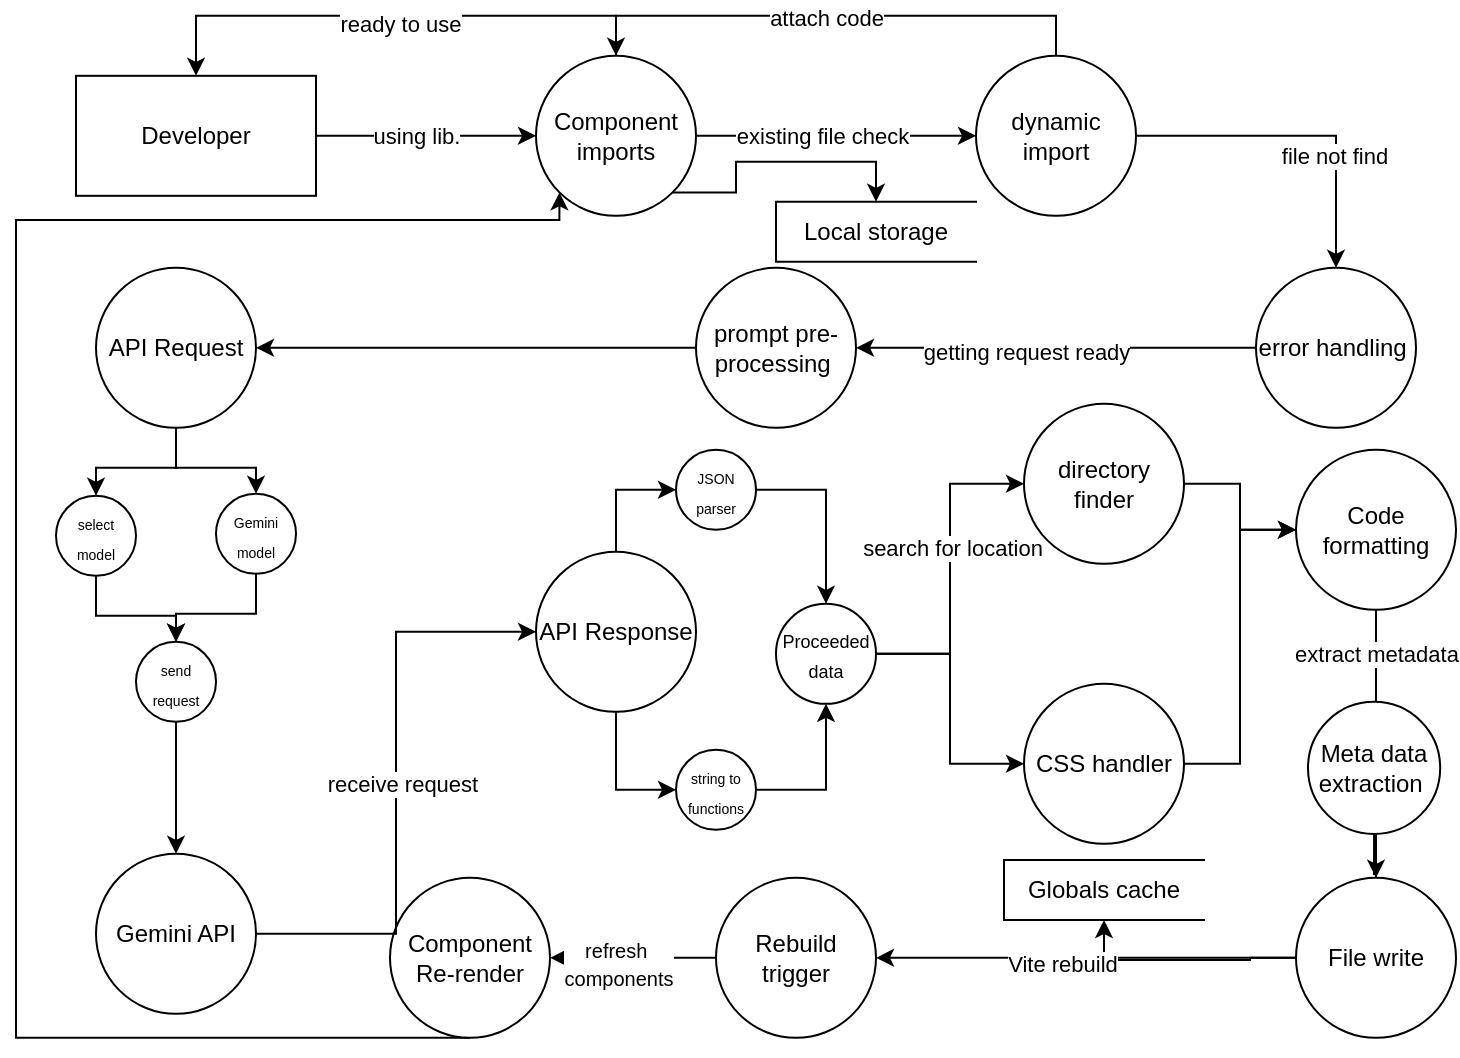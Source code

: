 <mxfile version="26.1.1">
  <diagram id="ZtValYGWGUBxtTRCNG4s" name="Page-1">
    <mxGraphModel dx="690" dy="388" grid="1" gridSize="10" guides="1" tooltips="1" connect="1" arrows="1" fold="1" page="1" pageScale="1" pageWidth="827" pageHeight="1169" math="0" shadow="0">
      <root>
        <mxCell id="0" />
        <mxCell id="1" parent="0" />
        <mxCell id="OatQRqUUnp3Dm0VyvGAy-25" style="edgeStyle=orthogonalEdgeStyle;rounded=0;orthogonalLoop=1;jettySize=auto;html=1;exitX=1;exitY=0.5;exitDx=0;exitDy=0;" parent="1" source="OatQRqUUnp3Dm0VyvGAy-1" target="OatQRqUUnp3Dm0VyvGAy-2" edge="1">
          <mxGeometry relative="1" as="geometry" />
        </mxCell>
        <mxCell id="OatQRqUUnp3Dm0VyvGAy-26" value="existing file check" style="edgeLabel;html=1;align=center;verticalAlign=middle;resizable=0;points=[];" parent="OatQRqUUnp3Dm0VyvGAy-25" vertex="1" connectable="0">
          <mxGeometry x="-0.171" y="-3" relative="1" as="geometry">
            <mxPoint x="5" y="-3" as="offset" />
          </mxGeometry>
        </mxCell>
        <mxCell id="OatQRqUUnp3Dm0VyvGAy-29" style="edgeStyle=orthogonalEdgeStyle;rounded=0;orthogonalLoop=1;jettySize=auto;html=1;exitX=0.5;exitY=0;exitDx=0;exitDy=0;entryX=0.5;entryY=0;entryDx=0;entryDy=0;" parent="1" source="OatQRqUUnp3Dm0VyvGAy-1" target="OatQRqUUnp3Dm0VyvGAy-22" edge="1">
          <mxGeometry relative="1" as="geometry" />
        </mxCell>
        <mxCell id="OatQRqUUnp3Dm0VyvGAy-30" value="ready to use" style="edgeLabel;html=1;align=center;verticalAlign=middle;resizable=0;points=[];" parent="OatQRqUUnp3Dm0VyvGAy-29" vertex="1" connectable="0">
          <mxGeometry x="-0.015" y="4" relative="1" as="geometry">
            <mxPoint as="offset" />
          </mxGeometry>
        </mxCell>
        <mxCell id="6sw2WFXHjbcLOhYCNKlW-6" style="edgeStyle=orthogonalEdgeStyle;rounded=0;orthogonalLoop=1;jettySize=auto;html=1;exitX=1;exitY=1;exitDx=0;exitDy=0;entryX=0.5;entryY=0;entryDx=0;entryDy=0;" edge="1" parent="1" source="OatQRqUUnp3Dm0VyvGAy-1" target="OatQRqUUnp3Dm0VyvGAy-19">
          <mxGeometry relative="1" as="geometry" />
        </mxCell>
        <mxCell id="OatQRqUUnp3Dm0VyvGAy-1" value="Component imports" style="ellipse;whiteSpace=wrap;html=1;aspect=fixed;" parent="1" vertex="1">
          <mxGeometry x="313" y="197.91" width="80" height="80" as="geometry" />
        </mxCell>
        <mxCell id="OatQRqUUnp3Dm0VyvGAy-27" style="edgeStyle=orthogonalEdgeStyle;rounded=0;orthogonalLoop=1;jettySize=auto;html=1;exitX=0.5;exitY=0;exitDx=0;exitDy=0;entryX=0.5;entryY=0;entryDx=0;entryDy=0;" parent="1" source="OatQRqUUnp3Dm0VyvGAy-2" target="OatQRqUUnp3Dm0VyvGAy-1" edge="1">
          <mxGeometry relative="1" as="geometry" />
        </mxCell>
        <mxCell id="OatQRqUUnp3Dm0VyvGAy-28" value="attach code" style="edgeLabel;html=1;align=center;verticalAlign=middle;resizable=0;points=[];" parent="OatQRqUUnp3Dm0VyvGAy-27" vertex="1" connectable="0">
          <mxGeometry x="0.042" y="1" relative="1" as="geometry">
            <mxPoint as="offset" />
          </mxGeometry>
        </mxCell>
        <mxCell id="OatQRqUUnp3Dm0VyvGAy-31" style="edgeStyle=orthogonalEdgeStyle;rounded=0;orthogonalLoop=1;jettySize=auto;html=1;exitX=1;exitY=0.5;exitDx=0;exitDy=0;" parent="1" source="OatQRqUUnp3Dm0VyvGAy-2" target="OatQRqUUnp3Dm0VyvGAy-3" edge="1">
          <mxGeometry relative="1" as="geometry" />
        </mxCell>
        <mxCell id="OatQRqUUnp3Dm0VyvGAy-32" value="file not find" style="edgeLabel;html=1;align=center;verticalAlign=middle;resizable=0;points=[];" parent="OatQRqUUnp3Dm0VyvGAy-31" vertex="1" connectable="0">
          <mxGeometry x="0.325" y="-1" relative="1" as="geometry">
            <mxPoint as="offset" />
          </mxGeometry>
        </mxCell>
        <mxCell id="OatQRqUUnp3Dm0VyvGAy-2" value="dynamic import" style="ellipse;whiteSpace=wrap;html=1;aspect=fixed;" parent="1" vertex="1">
          <mxGeometry x="533" y="197.91" width="80" height="80" as="geometry" />
        </mxCell>
        <mxCell id="OatQRqUUnp3Dm0VyvGAy-33" style="edgeStyle=orthogonalEdgeStyle;rounded=0;orthogonalLoop=1;jettySize=auto;html=1;exitX=0;exitY=0.5;exitDx=0;exitDy=0;entryX=1;entryY=0.5;entryDx=0;entryDy=0;" parent="1" source="OatQRqUUnp3Dm0VyvGAy-3" target="OatQRqUUnp3Dm0VyvGAy-4" edge="1">
          <mxGeometry relative="1" as="geometry" />
        </mxCell>
        <mxCell id="OatQRqUUnp3Dm0VyvGAy-34" value="getting request ready" style="edgeLabel;html=1;align=center;verticalAlign=middle;resizable=0;points=[];" parent="OatQRqUUnp3Dm0VyvGAy-33" vertex="1" connectable="0">
          <mxGeometry x="0.155" y="2" relative="1" as="geometry">
            <mxPoint as="offset" />
          </mxGeometry>
        </mxCell>
        <mxCell id="OatQRqUUnp3Dm0VyvGAy-3" value="error handling&amp;nbsp;" style="ellipse;whiteSpace=wrap;html=1;aspect=fixed;" parent="1" vertex="1">
          <mxGeometry x="673" y="303.91" width="80" height="80" as="geometry" />
        </mxCell>
        <mxCell id="OatQRqUUnp3Dm0VyvGAy-35" style="edgeStyle=orthogonalEdgeStyle;rounded=0;orthogonalLoop=1;jettySize=auto;html=1;exitX=0;exitY=0.5;exitDx=0;exitDy=0;" parent="1" source="OatQRqUUnp3Dm0VyvGAy-4" target="OatQRqUUnp3Dm0VyvGAy-5" edge="1">
          <mxGeometry relative="1" as="geometry" />
        </mxCell>
        <mxCell id="OatQRqUUnp3Dm0VyvGAy-4" value="prompt pre-processing&amp;nbsp;" style="ellipse;whiteSpace=wrap;html=1;aspect=fixed;" parent="1" vertex="1">
          <mxGeometry x="393" y="303.91" width="80" height="80" as="geometry" />
        </mxCell>
        <mxCell id="OatQRqUUnp3Dm0VyvGAy-36" style="edgeStyle=orthogonalEdgeStyle;rounded=0;orthogonalLoop=1;jettySize=auto;html=1;exitX=0.5;exitY=1;exitDx=0;exitDy=0;entryX=0.5;entryY=0;entryDx=0;entryDy=0;" parent="1" source="OatQRqUUnp3Dm0VyvGAy-5" target="OatQRqUUnp3Dm0VyvGAy-6" edge="1">
          <mxGeometry relative="1" as="geometry" />
        </mxCell>
        <mxCell id="OatQRqUUnp3Dm0VyvGAy-37" style="edgeStyle=orthogonalEdgeStyle;rounded=0;orthogonalLoop=1;jettySize=auto;html=1;exitX=0.5;exitY=1;exitDx=0;exitDy=0;" parent="1" source="OatQRqUUnp3Dm0VyvGAy-5" target="OatQRqUUnp3Dm0VyvGAy-7" edge="1">
          <mxGeometry relative="1" as="geometry" />
        </mxCell>
        <mxCell id="OatQRqUUnp3Dm0VyvGAy-5" value="API Request" style="ellipse;whiteSpace=wrap;html=1;aspect=fixed;" parent="1" vertex="1">
          <mxGeometry x="93" y="303.91" width="80" height="80" as="geometry" />
        </mxCell>
        <mxCell id="6sw2WFXHjbcLOhYCNKlW-7" style="edgeStyle=orthogonalEdgeStyle;rounded=0;orthogonalLoop=1;jettySize=auto;html=1;exitX=0.5;exitY=1;exitDx=0;exitDy=0;entryX=0.5;entryY=0;entryDx=0;entryDy=0;" edge="1" parent="1" source="OatQRqUUnp3Dm0VyvGAy-6" target="OatQRqUUnp3Dm0VyvGAy-8">
          <mxGeometry relative="1" as="geometry" />
        </mxCell>
        <mxCell id="OatQRqUUnp3Dm0VyvGAy-6" value="&lt;font style=&quot;font-size: 7px;&quot;&gt;select model&lt;/font&gt;" style="ellipse;whiteSpace=wrap;html=1;aspect=fixed;" parent="1" vertex="1">
          <mxGeometry x="73" y="417.91" width="40" height="40" as="geometry" />
        </mxCell>
        <mxCell id="OatQRqUUnp3Dm0VyvGAy-40" style="edgeStyle=orthogonalEdgeStyle;rounded=0;orthogonalLoop=1;jettySize=auto;html=1;exitX=0.5;exitY=1;exitDx=0;exitDy=0;entryX=0.5;entryY=0;entryDx=0;entryDy=0;" parent="1" source="OatQRqUUnp3Dm0VyvGAy-7" target="OatQRqUUnp3Dm0VyvGAy-8" edge="1">
          <mxGeometry relative="1" as="geometry" />
        </mxCell>
        <mxCell id="OatQRqUUnp3Dm0VyvGAy-7" value="&lt;font style=&quot;font-size: 7px;&quot;&gt;Gemini model&lt;/font&gt;" style="ellipse;whiteSpace=wrap;html=1;aspect=fixed;" parent="1" vertex="1">
          <mxGeometry x="153" y="416.91" width="40" height="40" as="geometry" />
        </mxCell>
        <mxCell id="OatQRqUUnp3Dm0VyvGAy-42" style="edgeStyle=orthogonalEdgeStyle;rounded=0;orthogonalLoop=1;jettySize=auto;html=1;exitX=0.5;exitY=1;exitDx=0;exitDy=0;entryX=0.5;entryY=0;entryDx=0;entryDy=0;" parent="1" source="OatQRqUUnp3Dm0VyvGAy-8" target="OatQRqUUnp3Dm0VyvGAy-41" edge="1">
          <mxGeometry relative="1" as="geometry" />
        </mxCell>
        <mxCell id="OatQRqUUnp3Dm0VyvGAy-8" value="&lt;span style=&quot;font-size: 7px;&quot;&gt;send request&lt;/span&gt;" style="ellipse;whiteSpace=wrap;html=1;aspect=fixed;" parent="1" vertex="1">
          <mxGeometry x="113" y="490.91" width="40" height="40" as="geometry" />
        </mxCell>
        <mxCell id="6sw2WFXHjbcLOhYCNKlW-9" style="edgeStyle=orthogonalEdgeStyle;rounded=0;orthogonalLoop=1;jettySize=auto;html=1;exitX=0.5;exitY=0;exitDx=0;exitDy=0;entryX=0;entryY=0.5;entryDx=0;entryDy=0;" edge="1" parent="1" source="OatQRqUUnp3Dm0VyvGAy-9" target="OatQRqUUnp3Dm0VyvGAy-10">
          <mxGeometry relative="1" as="geometry" />
        </mxCell>
        <mxCell id="6sw2WFXHjbcLOhYCNKlW-10" style="edgeStyle=orthogonalEdgeStyle;rounded=0;orthogonalLoop=1;jettySize=auto;html=1;exitX=0.5;exitY=1;exitDx=0;exitDy=0;entryX=0;entryY=0.5;entryDx=0;entryDy=0;" edge="1" parent="1" source="OatQRqUUnp3Dm0VyvGAy-9" target="OatQRqUUnp3Dm0VyvGAy-11">
          <mxGeometry relative="1" as="geometry" />
        </mxCell>
        <mxCell id="OatQRqUUnp3Dm0VyvGAy-9" value="API Response" style="ellipse;whiteSpace=wrap;html=1;aspect=fixed;" parent="1" vertex="1">
          <mxGeometry x="313" y="445.91" width="80" height="80" as="geometry" />
        </mxCell>
        <mxCell id="OatQRqUUnp3Dm0VyvGAy-50" style="edgeStyle=orthogonalEdgeStyle;rounded=0;orthogonalLoop=1;jettySize=auto;html=1;exitX=1;exitY=0.5;exitDx=0;exitDy=0;entryX=0.5;entryY=0;entryDx=0;entryDy=0;" parent="1" source="OatQRqUUnp3Dm0VyvGAy-10" target="OatQRqUUnp3Dm0VyvGAy-49" edge="1">
          <mxGeometry relative="1" as="geometry">
            <mxPoint x="458.0" y="469.91" as="targetPoint" />
          </mxGeometry>
        </mxCell>
        <mxCell id="OatQRqUUnp3Dm0VyvGAy-10" value="&lt;font style=&quot;font-size: 7px;&quot;&gt;JSON parser&lt;/font&gt;" style="ellipse;whiteSpace=wrap;html=1;aspect=fixed;" parent="1" vertex="1">
          <mxGeometry x="383" y="394.91" width="40" height="40" as="geometry" />
        </mxCell>
        <mxCell id="OatQRqUUnp3Dm0VyvGAy-51" style="edgeStyle=orthogonalEdgeStyle;rounded=0;orthogonalLoop=1;jettySize=auto;html=1;exitX=1;exitY=0.5;exitDx=0;exitDy=0;entryX=0.5;entryY=1;entryDx=0;entryDy=0;" parent="1" source="OatQRqUUnp3Dm0VyvGAy-11" target="OatQRqUUnp3Dm0VyvGAy-49" edge="1">
          <mxGeometry relative="1" as="geometry">
            <mxPoint x="458.0" y="519.91" as="targetPoint" />
          </mxGeometry>
        </mxCell>
        <mxCell id="OatQRqUUnp3Dm0VyvGAy-11" value="&lt;font style=&quot;font-size: 7px;&quot;&gt;string to functions&lt;/font&gt;" style="ellipse;whiteSpace=wrap;html=1;aspect=fixed;" parent="1" vertex="1">
          <mxGeometry x="383" y="544.91" width="40" height="40" as="geometry" />
        </mxCell>
        <mxCell id="OatQRqUUnp3Dm0VyvGAy-55" style="edgeStyle=orthogonalEdgeStyle;rounded=0;orthogonalLoop=1;jettySize=auto;html=1;exitX=1;exitY=0.5;exitDx=0;exitDy=0;entryX=0;entryY=0.5;entryDx=0;entryDy=0;" parent="1" source="OatQRqUUnp3Dm0VyvGAy-12" target="OatQRqUUnp3Dm0VyvGAy-14" edge="1">
          <mxGeometry relative="1" as="geometry" />
        </mxCell>
        <mxCell id="OatQRqUUnp3Dm0VyvGAy-12" value="directory finder" style="ellipse;whiteSpace=wrap;html=1;aspect=fixed;" parent="1" vertex="1">
          <mxGeometry x="557" y="371.91" width="80" height="80" as="geometry" />
        </mxCell>
        <mxCell id="OatQRqUUnp3Dm0VyvGAy-57" style="edgeStyle=orthogonalEdgeStyle;rounded=0;orthogonalLoop=1;jettySize=auto;html=1;exitX=1;exitY=0.5;exitDx=0;exitDy=0;entryX=0;entryY=0.5;entryDx=0;entryDy=0;" parent="1" source="OatQRqUUnp3Dm0VyvGAy-13" target="OatQRqUUnp3Dm0VyvGAy-14" edge="1">
          <mxGeometry relative="1" as="geometry" />
        </mxCell>
        <mxCell id="OatQRqUUnp3Dm0VyvGAy-13" value="CSS handler" style="ellipse;whiteSpace=wrap;html=1;aspect=fixed;" parent="1" vertex="1">
          <mxGeometry x="557" y="511.91" width="80" height="80" as="geometry" />
        </mxCell>
        <mxCell id="OatQRqUUnp3Dm0VyvGAy-58" style="edgeStyle=orthogonalEdgeStyle;rounded=0;orthogonalLoop=1;jettySize=auto;html=1;exitX=0.5;exitY=1;exitDx=0;exitDy=0;" parent="1" source="OatQRqUUnp3Dm0VyvGAy-14" edge="1">
          <mxGeometry relative="1" as="geometry">
            <mxPoint x="733" y="671.91" as="targetPoint" />
          </mxGeometry>
        </mxCell>
        <mxCell id="OatQRqUUnp3Dm0VyvGAy-59" value="extract metadata" style="edgeLabel;html=1;align=center;verticalAlign=middle;resizable=0;points=[];" parent="OatQRqUUnp3Dm0VyvGAy-58" vertex="1" connectable="0">
          <mxGeometry x="0.049" y="-1" relative="1" as="geometry">
            <mxPoint y="-81" as="offset" />
          </mxGeometry>
        </mxCell>
        <mxCell id="OatQRqUUnp3Dm0VyvGAy-14" value="Code formatting" style="ellipse;whiteSpace=wrap;html=1;aspect=fixed;" parent="1" vertex="1">
          <mxGeometry x="693" y="394.91" width="80" height="80" as="geometry" />
        </mxCell>
        <mxCell id="6sw2WFXHjbcLOhYCNKlW-1" style="edgeStyle=orthogonalEdgeStyle;rounded=0;orthogonalLoop=1;jettySize=auto;html=1;exitX=0.5;exitY=1;exitDx=0;exitDy=0;" edge="1" parent="1" source="OatQRqUUnp3Dm0VyvGAy-15" target="OatQRqUUnp3Dm0VyvGAy-16">
          <mxGeometry relative="1" as="geometry" />
        </mxCell>
        <mxCell id="OatQRqUUnp3Dm0VyvGAy-15" value="Meta data extraction&amp;nbsp;" style="ellipse;whiteSpace=wrap;html=1;aspect=fixed;" parent="1" vertex="1">
          <mxGeometry x="699" y="520.91" width="66.09" height="66.09" as="geometry" />
        </mxCell>
        <mxCell id="OatQRqUUnp3Dm0VyvGAy-61" style="edgeStyle=orthogonalEdgeStyle;rounded=0;orthogonalLoop=1;jettySize=auto;html=1;exitX=0;exitY=0.5;exitDx=0;exitDy=0;entryX=0.5;entryY=1;entryDx=0;entryDy=0;" parent="1" source="OatQRqUUnp3Dm0VyvGAy-16" target="OatQRqUUnp3Dm0VyvGAy-21" edge="1">
          <mxGeometry relative="1" as="geometry" />
        </mxCell>
        <mxCell id="OatQRqUUnp3Dm0VyvGAy-63" style="edgeStyle=orthogonalEdgeStyle;rounded=0;orthogonalLoop=1;jettySize=auto;html=1;exitX=0;exitY=0.5;exitDx=0;exitDy=0;entryX=1;entryY=0.5;entryDx=0;entryDy=0;" parent="1" source="OatQRqUUnp3Dm0VyvGAy-16" target="OatQRqUUnp3Dm0VyvGAy-17" edge="1">
          <mxGeometry relative="1" as="geometry">
            <mxPoint x="694.0" y="726.91" as="sourcePoint" />
          </mxGeometry>
        </mxCell>
        <mxCell id="OatQRqUUnp3Dm0VyvGAy-64" value="Vite rebuild" style="edgeLabel;html=1;align=center;verticalAlign=middle;resizable=0;points=[];" parent="OatQRqUUnp3Dm0VyvGAy-63" vertex="1" connectable="0">
          <mxGeometry x="0.116" y="3" relative="1" as="geometry">
            <mxPoint as="offset" />
          </mxGeometry>
        </mxCell>
        <mxCell id="OatQRqUUnp3Dm0VyvGAy-16" value="File write" style="ellipse;whiteSpace=wrap;html=1;aspect=fixed;" parent="1" vertex="1">
          <mxGeometry x="693" y="608.91" width="80" height="80" as="geometry" />
        </mxCell>
        <mxCell id="OatQRqUUnp3Dm0VyvGAy-65" style="edgeStyle=orthogonalEdgeStyle;rounded=0;orthogonalLoop=1;jettySize=auto;html=1;exitX=0;exitY=0.5;exitDx=0;exitDy=0;" parent="1" source="OatQRqUUnp3Dm0VyvGAy-17" target="OatQRqUUnp3Dm0VyvGAy-18" edge="1">
          <mxGeometry relative="1" as="geometry" />
        </mxCell>
        <mxCell id="OatQRqUUnp3Dm0VyvGAy-66" value="&lt;font style=&quot;font-size: 10px;&quot;&gt;refresh&amp;nbsp;&lt;/font&gt;&lt;div&gt;&lt;font style=&quot;font-size: 10px;&quot;&gt;components&lt;/font&gt;&lt;/div&gt;" style="edgeLabel;html=1;align=center;verticalAlign=middle;resizable=0;points=[];" parent="OatQRqUUnp3Dm0VyvGAy-65" vertex="1" connectable="0">
          <mxGeometry x="0.198" y="3" relative="1" as="geometry">
            <mxPoint as="offset" />
          </mxGeometry>
        </mxCell>
        <mxCell id="OatQRqUUnp3Dm0VyvGAy-17" value="Rebuild trigger" style="ellipse;whiteSpace=wrap;html=1;aspect=fixed;" parent="1" vertex="1">
          <mxGeometry x="403" y="608.91" width="80" height="80" as="geometry" />
        </mxCell>
        <mxCell id="OatQRqUUnp3Dm0VyvGAy-67" style="edgeStyle=orthogonalEdgeStyle;rounded=0;orthogonalLoop=1;jettySize=auto;html=1;exitX=0.5;exitY=1;exitDx=0;exitDy=0;entryX=0;entryY=1;entryDx=0;entryDy=0;" parent="1" source="OatQRqUUnp3Dm0VyvGAy-18" target="OatQRqUUnp3Dm0VyvGAy-1" edge="1">
          <mxGeometry relative="1" as="geometry">
            <Array as="points">
              <mxPoint x="53" y="689" />
              <mxPoint x="53" y="280" />
              <mxPoint x="325" y="280" />
            </Array>
          </mxGeometry>
        </mxCell>
        <mxCell id="OatQRqUUnp3Dm0VyvGAy-18" value="Component Re-render" style="ellipse;whiteSpace=wrap;html=1;aspect=fixed;" parent="1" vertex="1">
          <mxGeometry x="240" y="608.91" width="80" height="80" as="geometry" />
        </mxCell>
        <mxCell id="OatQRqUUnp3Dm0VyvGAy-19" value="Local storage" style="html=1;dashed=0;whiteSpace=wrap;shape=partialRectangle;right=0;" parent="1" vertex="1">
          <mxGeometry x="433" y="270.91" width="100" height="30" as="geometry" />
        </mxCell>
        <mxCell id="OatQRqUUnp3Dm0VyvGAy-21" value="Globals cache" style="html=1;dashed=0;whiteSpace=wrap;shape=partialRectangle;right=0;" parent="1" vertex="1">
          <mxGeometry x="547" y="600" width="100" height="30" as="geometry" />
        </mxCell>
        <mxCell id="OatQRqUUnp3Dm0VyvGAy-23" style="edgeStyle=orthogonalEdgeStyle;rounded=0;orthogonalLoop=1;jettySize=auto;html=1;exitX=1;exitY=0.5;exitDx=0;exitDy=0;" parent="1" source="OatQRqUUnp3Dm0VyvGAy-22" target="OatQRqUUnp3Dm0VyvGAy-1" edge="1">
          <mxGeometry relative="1" as="geometry" />
        </mxCell>
        <mxCell id="OatQRqUUnp3Dm0VyvGAy-24" value="using lib." style="edgeLabel;html=1;align=center;verticalAlign=middle;resizable=0;points=[];" parent="OatQRqUUnp3Dm0VyvGAy-23" vertex="1" connectable="0">
          <mxGeometry x="0.106" y="1" relative="1" as="geometry">
            <mxPoint x="-11" y="1" as="offset" />
          </mxGeometry>
        </mxCell>
        <mxCell id="OatQRqUUnp3Dm0VyvGAy-22" value="Developer" style="rounded=0;whiteSpace=wrap;html=1;" parent="1" vertex="1">
          <mxGeometry x="83" y="207.91" width="120" height="60" as="geometry" />
        </mxCell>
        <mxCell id="OatQRqUUnp3Dm0VyvGAy-43" style="edgeStyle=orthogonalEdgeStyle;rounded=0;orthogonalLoop=1;jettySize=auto;html=1;exitX=1;exitY=0.5;exitDx=0;exitDy=0;entryX=0;entryY=0.5;entryDx=0;entryDy=0;" parent="1" source="OatQRqUUnp3Dm0VyvGAy-41" target="OatQRqUUnp3Dm0VyvGAy-9" edge="1">
          <mxGeometry relative="1" as="geometry" />
        </mxCell>
        <mxCell id="OatQRqUUnp3Dm0VyvGAy-44" value="receive request" style="edgeLabel;html=1;align=center;verticalAlign=middle;resizable=0;points=[];" parent="OatQRqUUnp3Dm0VyvGAy-43" vertex="1" connectable="0">
          <mxGeometry x="-0.003" y="-3" relative="1" as="geometry">
            <mxPoint as="offset" />
          </mxGeometry>
        </mxCell>
        <mxCell id="OatQRqUUnp3Dm0VyvGAy-41" value="Gemini API" style="ellipse;whiteSpace=wrap;html=1;aspect=fixed;" parent="1" vertex="1">
          <mxGeometry x="93" y="596.91" width="80" height="80" as="geometry" />
        </mxCell>
        <mxCell id="OatQRqUUnp3Dm0VyvGAy-52" style="edgeStyle=orthogonalEdgeStyle;rounded=0;orthogonalLoop=1;jettySize=auto;html=1;exitX=1;exitY=0.5;exitDx=0;exitDy=0;entryX=0;entryY=0.5;entryDx=0;entryDy=0;" parent="1" source="OatQRqUUnp3Dm0VyvGAy-49" target="OatQRqUUnp3Dm0VyvGAy-12" edge="1">
          <mxGeometry relative="1" as="geometry" />
        </mxCell>
        <mxCell id="OatQRqUUnp3Dm0VyvGAy-53" value="search for location" style="edgeLabel;html=1;align=center;verticalAlign=middle;resizable=0;points=[];" parent="OatQRqUUnp3Dm0VyvGAy-52" vertex="1" connectable="0">
          <mxGeometry x="0.134" y="-1" relative="1" as="geometry">
            <mxPoint as="offset" />
          </mxGeometry>
        </mxCell>
        <mxCell id="OatQRqUUnp3Dm0VyvGAy-54" style="edgeStyle=orthogonalEdgeStyle;rounded=0;orthogonalLoop=1;jettySize=auto;html=1;exitX=1;exitY=0.5;exitDx=0;exitDy=0;entryX=0;entryY=0.5;entryDx=0;entryDy=0;" parent="1" source="OatQRqUUnp3Dm0VyvGAy-49" target="OatQRqUUnp3Dm0VyvGAy-13" edge="1">
          <mxGeometry relative="1" as="geometry" />
        </mxCell>
        <mxCell id="OatQRqUUnp3Dm0VyvGAy-49" value="&lt;font style=&quot;font-size: 9px;&quot;&gt;Proceeded&lt;/font&gt;&lt;div&gt;&lt;font style=&quot;font-size: 9px;&quot;&gt;data&lt;/font&gt;&lt;/div&gt;" style="ellipse;whiteSpace=wrap;html=1;aspect=fixed;" parent="1" vertex="1">
          <mxGeometry x="433" y="471.91" width="50" height="50" as="geometry" />
        </mxCell>
      </root>
    </mxGraphModel>
  </diagram>
</mxfile>
